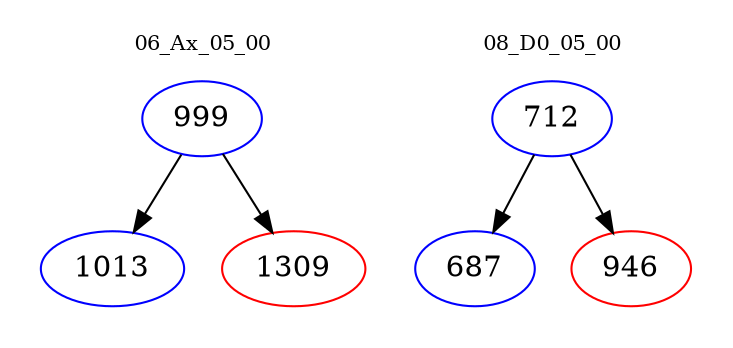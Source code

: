digraph{
subgraph cluster_0 {
color = white
label = "06_Ax_05_00";
fontsize=10;
T0_999 [label="999", color="blue"]
T0_999 -> T0_1013 [color="black"]
T0_1013 [label="1013", color="blue"]
T0_999 -> T0_1309 [color="black"]
T0_1309 [label="1309", color="red"]
}
subgraph cluster_1 {
color = white
label = "08_D0_05_00";
fontsize=10;
T1_712 [label="712", color="blue"]
T1_712 -> T1_687 [color="black"]
T1_687 [label="687", color="blue"]
T1_712 -> T1_946 [color="black"]
T1_946 [label="946", color="red"]
}
}
